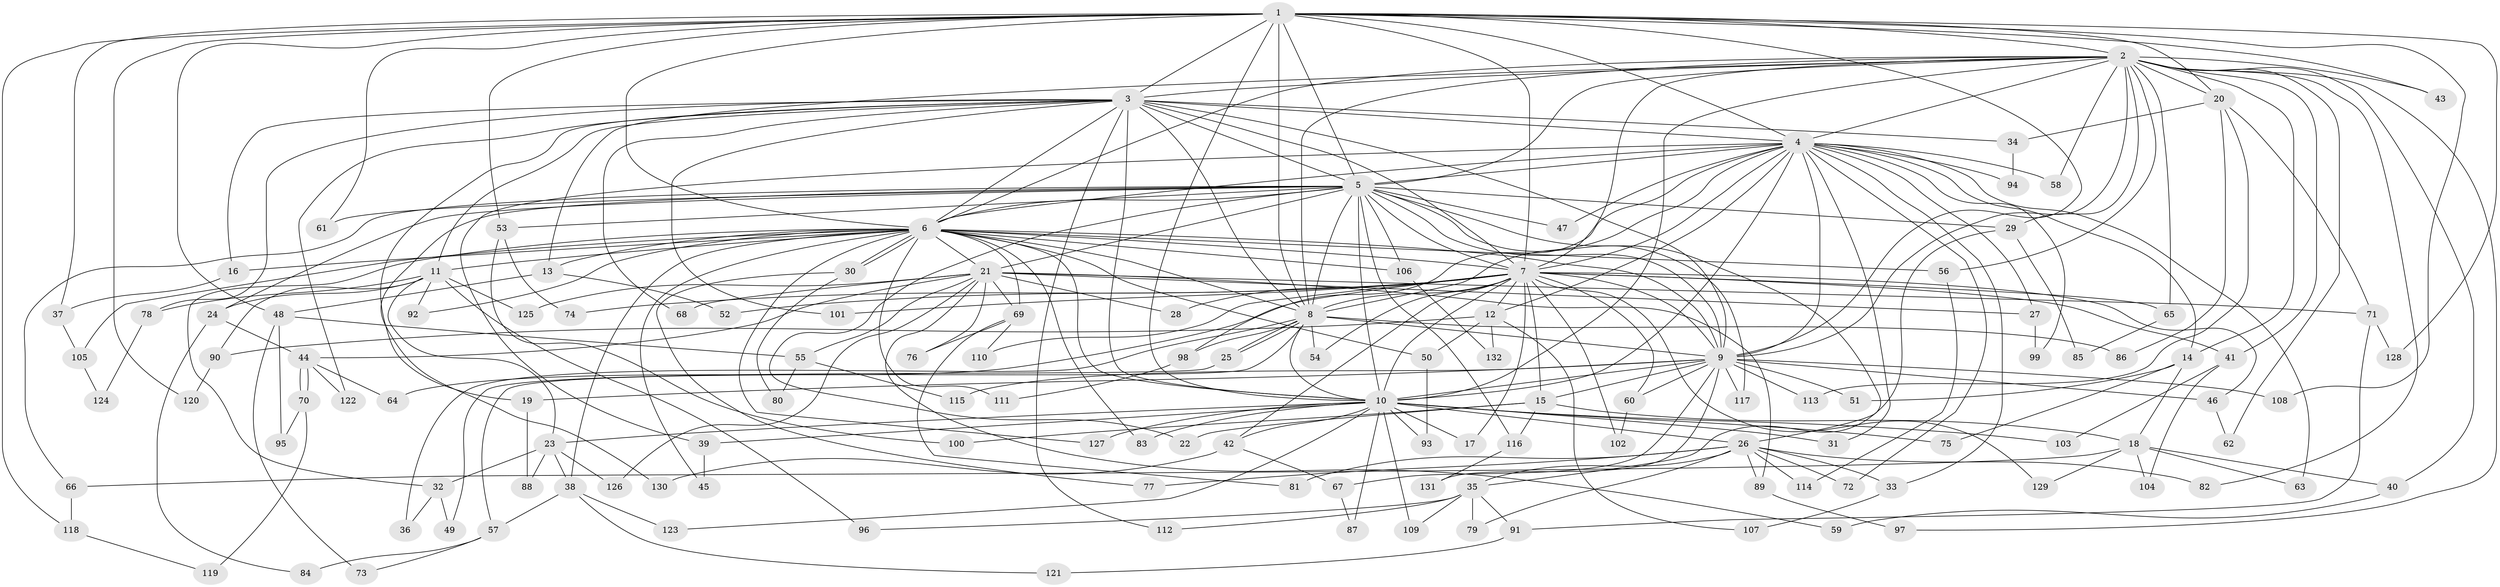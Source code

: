 // coarse degree distribution, {16: 0.010309278350515464, 19: 0.020618556701030927, 15: 0.010309278350515464, 18: 0.010309278350515464, 35: 0.010309278350515464, 23: 0.010309278350515464, 28: 0.010309278350515464, 9: 0.010309278350515464, 7: 0.030927835051546393, 5: 0.030927835051546393, 11: 0.010309278350515464, 3: 0.18556701030927836, 2: 0.5154639175257731, 6: 0.010309278350515464, 17: 0.010309278350515464, 8: 0.010309278350515464, 4: 0.09278350515463918, 12: 0.010309278350515464}
// Generated by graph-tools (version 1.1) at 2025/41/03/06/25 10:41:43]
// undirected, 132 vertices, 289 edges
graph export_dot {
graph [start="1"]
  node [color=gray90,style=filled];
  1;
  2;
  3;
  4;
  5;
  6;
  7;
  8;
  9;
  10;
  11;
  12;
  13;
  14;
  15;
  16;
  17;
  18;
  19;
  20;
  21;
  22;
  23;
  24;
  25;
  26;
  27;
  28;
  29;
  30;
  31;
  32;
  33;
  34;
  35;
  36;
  37;
  38;
  39;
  40;
  41;
  42;
  43;
  44;
  45;
  46;
  47;
  48;
  49;
  50;
  51;
  52;
  53;
  54;
  55;
  56;
  57;
  58;
  59;
  60;
  61;
  62;
  63;
  64;
  65;
  66;
  67;
  68;
  69;
  70;
  71;
  72;
  73;
  74;
  75;
  76;
  77;
  78;
  79;
  80;
  81;
  82;
  83;
  84;
  85;
  86;
  87;
  88;
  89;
  90;
  91;
  92;
  93;
  94;
  95;
  96;
  97;
  98;
  99;
  100;
  101;
  102;
  103;
  104;
  105;
  106;
  107;
  108;
  109;
  110;
  111;
  112;
  113;
  114;
  115;
  116;
  117;
  118;
  119;
  120;
  121;
  122;
  123;
  124;
  125;
  126;
  127;
  128;
  129;
  130;
  131;
  132;
  1 -- 2;
  1 -- 3;
  1 -- 4;
  1 -- 5;
  1 -- 6;
  1 -- 7;
  1 -- 8;
  1 -- 9;
  1 -- 10;
  1 -- 20;
  1 -- 37;
  1 -- 43;
  1 -- 48;
  1 -- 53;
  1 -- 61;
  1 -- 108;
  1 -- 118;
  1 -- 120;
  1 -- 128;
  2 -- 3;
  2 -- 4;
  2 -- 5;
  2 -- 6;
  2 -- 7;
  2 -- 8;
  2 -- 9;
  2 -- 10;
  2 -- 13;
  2 -- 14;
  2 -- 20;
  2 -- 29;
  2 -- 40;
  2 -- 41;
  2 -- 43;
  2 -- 56;
  2 -- 58;
  2 -- 62;
  2 -- 65;
  2 -- 82;
  2 -- 97;
  3 -- 4;
  3 -- 5;
  3 -- 6;
  3 -- 7;
  3 -- 8;
  3 -- 9;
  3 -- 10;
  3 -- 11;
  3 -- 16;
  3 -- 19;
  3 -- 34;
  3 -- 68;
  3 -- 78;
  3 -- 101;
  3 -- 112;
  3 -- 122;
  4 -- 5;
  4 -- 6;
  4 -- 7;
  4 -- 8;
  4 -- 9;
  4 -- 10;
  4 -- 12;
  4 -- 14;
  4 -- 27;
  4 -- 31;
  4 -- 33;
  4 -- 39;
  4 -- 47;
  4 -- 58;
  4 -- 63;
  4 -- 72;
  4 -- 94;
  4 -- 98;
  4 -- 99;
  5 -- 6;
  5 -- 7;
  5 -- 8;
  5 -- 9;
  5 -- 10;
  5 -- 21;
  5 -- 22;
  5 -- 24;
  5 -- 26;
  5 -- 29;
  5 -- 47;
  5 -- 53;
  5 -- 61;
  5 -- 66;
  5 -- 106;
  5 -- 116;
  5 -- 117;
  5 -- 130;
  6 -- 7;
  6 -- 8;
  6 -- 9;
  6 -- 10;
  6 -- 11;
  6 -- 13;
  6 -- 16;
  6 -- 21;
  6 -- 30;
  6 -- 30;
  6 -- 32;
  6 -- 38;
  6 -- 45;
  6 -- 50;
  6 -- 56;
  6 -- 69;
  6 -- 83;
  6 -- 92;
  6 -- 105;
  6 -- 106;
  6 -- 111;
  6 -- 127;
  7 -- 8;
  7 -- 9;
  7 -- 10;
  7 -- 12;
  7 -- 15;
  7 -- 17;
  7 -- 28;
  7 -- 41;
  7 -- 42;
  7 -- 46;
  7 -- 52;
  7 -- 54;
  7 -- 60;
  7 -- 64;
  7 -- 65;
  7 -- 74;
  7 -- 101;
  7 -- 102;
  7 -- 110;
  7 -- 129;
  8 -- 9;
  8 -- 10;
  8 -- 25;
  8 -- 25;
  8 -- 36;
  8 -- 54;
  8 -- 57;
  8 -- 86;
  8 -- 98;
  9 -- 10;
  9 -- 15;
  9 -- 19;
  9 -- 46;
  9 -- 51;
  9 -- 60;
  9 -- 67;
  9 -- 108;
  9 -- 113;
  9 -- 115;
  9 -- 117;
  9 -- 131;
  10 -- 17;
  10 -- 23;
  10 -- 26;
  10 -- 31;
  10 -- 39;
  10 -- 42;
  10 -- 75;
  10 -- 83;
  10 -- 87;
  10 -- 93;
  10 -- 103;
  10 -- 109;
  10 -- 123;
  10 -- 127;
  11 -- 23;
  11 -- 24;
  11 -- 78;
  11 -- 90;
  11 -- 92;
  11 -- 96;
  11 -- 125;
  12 -- 50;
  12 -- 90;
  12 -- 107;
  12 -- 132;
  13 -- 48;
  13 -- 52;
  14 -- 18;
  14 -- 51;
  14 -- 75;
  15 -- 18;
  15 -- 22;
  15 -- 100;
  15 -- 116;
  16 -- 37;
  18 -- 40;
  18 -- 63;
  18 -- 66;
  18 -- 104;
  18 -- 129;
  19 -- 88;
  20 -- 34;
  20 -- 71;
  20 -- 86;
  20 -- 113;
  21 -- 27;
  21 -- 28;
  21 -- 44;
  21 -- 55;
  21 -- 59;
  21 -- 68;
  21 -- 69;
  21 -- 71;
  21 -- 76;
  21 -- 89;
  21 -- 125;
  21 -- 126;
  23 -- 32;
  23 -- 38;
  23 -- 88;
  23 -- 126;
  24 -- 44;
  24 -- 84;
  25 -- 49;
  26 -- 33;
  26 -- 35;
  26 -- 72;
  26 -- 77;
  26 -- 79;
  26 -- 81;
  26 -- 82;
  26 -- 89;
  26 -- 114;
  27 -- 99;
  29 -- 35;
  29 -- 85;
  30 -- 77;
  30 -- 80;
  32 -- 36;
  32 -- 49;
  33 -- 107;
  34 -- 94;
  35 -- 79;
  35 -- 91;
  35 -- 96;
  35 -- 109;
  35 -- 112;
  37 -- 105;
  38 -- 57;
  38 -- 121;
  38 -- 123;
  39 -- 45;
  40 -- 59;
  41 -- 103;
  41 -- 104;
  42 -- 67;
  42 -- 130;
  44 -- 64;
  44 -- 70;
  44 -- 70;
  44 -- 122;
  46 -- 62;
  48 -- 55;
  48 -- 73;
  48 -- 95;
  50 -- 93;
  53 -- 74;
  53 -- 100;
  55 -- 80;
  55 -- 115;
  56 -- 114;
  57 -- 73;
  57 -- 84;
  60 -- 102;
  65 -- 85;
  66 -- 118;
  67 -- 87;
  69 -- 76;
  69 -- 81;
  69 -- 110;
  70 -- 95;
  70 -- 119;
  71 -- 91;
  71 -- 128;
  78 -- 124;
  89 -- 97;
  90 -- 120;
  91 -- 121;
  98 -- 111;
  105 -- 124;
  106 -- 132;
  116 -- 131;
  118 -- 119;
}
